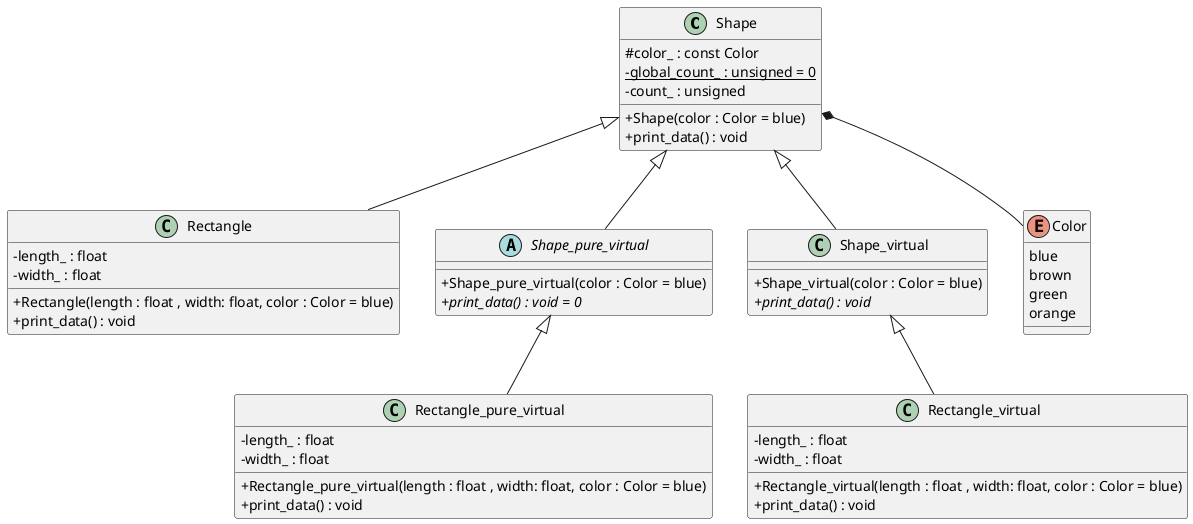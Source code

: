 @startuml Test Diagram
skinparam classAttributeIconSize 0




/' Objects '/
class Shape {
	+Shape(color : Color = blue)
	#color_ : const Color
	-{static} global_count_ : unsigned = 0
	-count_ : unsigned
	+print_data() : void
}

class Rectangle {
	+Rectangle(length : float , width: float, color : Color = blue)
	-length_ : float
	-width_ : float
	+print_data() : void
}


class Rectangle_pure_virtual {
	+Rectangle_pure_virtual(length : float , width: float, color : Color = blue)
	-length_ : float
	-width_ : float
	+print_data() : void
}


class Rectangle_virtual {
	+Rectangle_virtual(length : float , width: float, color : Color = blue)
	-length_ : float
	-width_ : float
	+print_data() : void
}




abstract class Shape_pure_virtual {
	+Shape_pure_virtual(color : Color = blue)
	+{abstract} print_data() : void = 0
}


class Shape_virtual {
	+Shape_virtual(color : Color = blue)
	+{abstract}print_data() : void
}


enum Color {
	blue
	brown
	green
	orange
}





/' Inheritance relationships '/

Shape <|-- Rectangle


Shape <|-- Shape_pure_virtual


Shape <|-- Shape_virtual


Shape_pure_virtual <|-- Rectangle_pure_virtual


Shape_virtual <|-- Rectangle_virtual





/' Aggregation relationships '/

Shape *-- Color






/' Nested objects '/



@enduml
